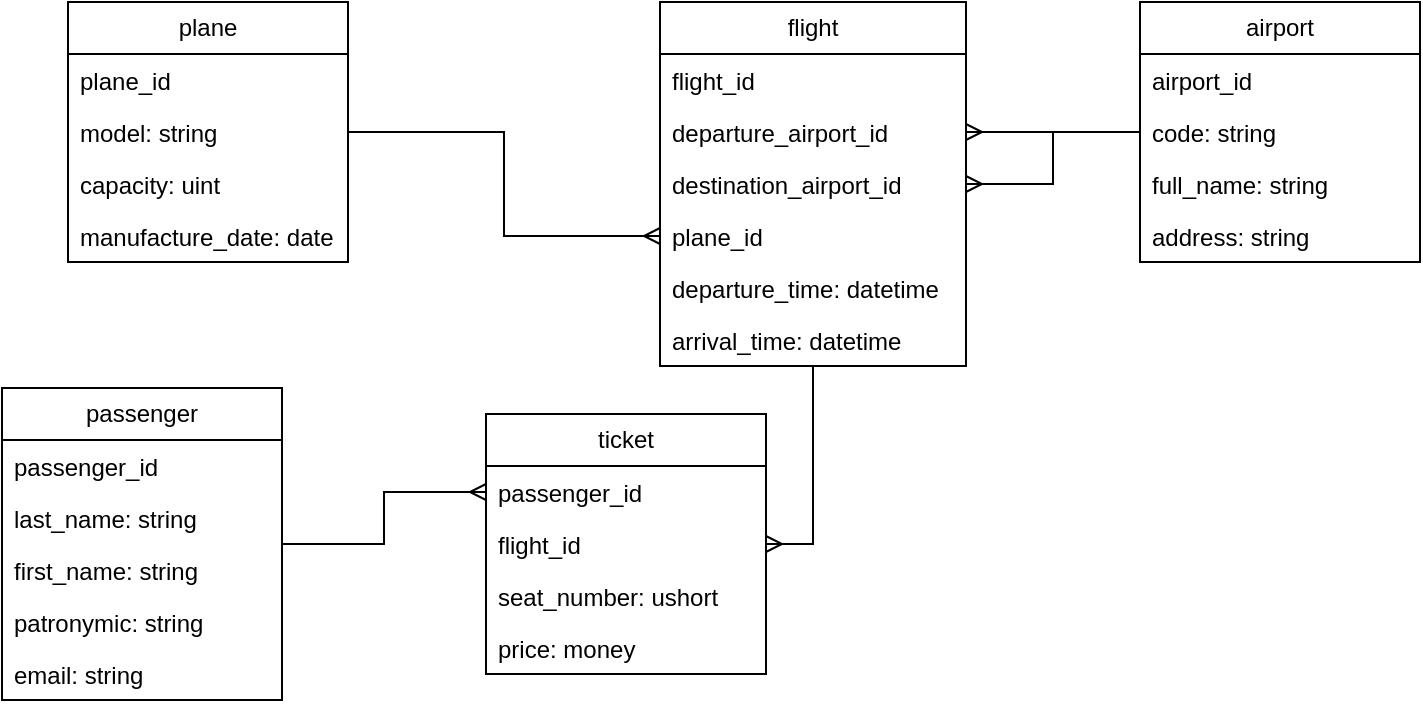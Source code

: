 <mxfile version="26.0.15" pages="2">
  <diagram name="18 Рейсы, пассажиры, билеты." id="yK0NVNLc2TLyVwhtd10k">
    <mxGraphModel dx="989" dy="578" grid="0" gridSize="10" guides="1" tooltips="1" connect="1" arrows="1" fold="1" page="1" pageScale="1" pageWidth="850" pageHeight="1100" math="0" shadow="0">
      <root>
        <mxCell id="0" />
        <mxCell id="1" parent="0" />
        <mxCell id="na4fpiBiEhwc4-zthqAs-7" style="edgeStyle=orthogonalEdgeStyle;rounded=0;orthogonalLoop=1;jettySize=auto;html=1;entryX=1;entryY=0.5;entryDx=0;entryDy=0;endArrow=ERmany;endFill=0;" parent="1" source="c2t3XJkBX653Hs40gRHv-1" target="na4fpiBiEhwc4-zthqAs-5" edge="1">
          <mxGeometry relative="1" as="geometry" />
        </mxCell>
        <mxCell id="c2t3XJkBX653Hs40gRHv-1" value="flight" style="swimlane;fontStyle=0;childLayout=stackLayout;horizontal=1;startSize=26;fillColor=none;horizontalStack=0;resizeParent=1;resizeParentMax=0;resizeLast=0;collapsible=1;marginBottom=0;whiteSpace=wrap;html=1;" parent="1" vertex="1">
          <mxGeometry x="342" y="300" width="153" height="182" as="geometry" />
        </mxCell>
        <mxCell id="c2t3XJkBX653Hs40gRHv-5" value="flight_id" style="text;strokeColor=none;fillColor=none;align=left;verticalAlign=top;spacingLeft=4;spacingRight=4;overflow=hidden;rotatable=0;points=[[0,0.5],[1,0.5]];portConstraint=eastwest;whiteSpace=wrap;html=1;" parent="c2t3XJkBX653Hs40gRHv-1" vertex="1">
          <mxGeometry y="26" width="153" height="26" as="geometry" />
        </mxCell>
        <mxCell id="c2t3XJkBX653Hs40gRHv-2" value="departure_airport_id" style="text;strokeColor=none;fillColor=none;align=left;verticalAlign=top;spacingLeft=4;spacingRight=4;overflow=hidden;rotatable=0;points=[[0,0.5],[1,0.5]];portConstraint=eastwest;whiteSpace=wrap;html=1;" parent="c2t3XJkBX653Hs40gRHv-1" vertex="1">
          <mxGeometry y="52" width="153" height="26" as="geometry" />
        </mxCell>
        <mxCell id="c2t3XJkBX653Hs40gRHv-3" value="destination_airport_id" style="text;strokeColor=none;fillColor=none;align=left;verticalAlign=top;spacingLeft=4;spacingRight=4;overflow=hidden;rotatable=0;points=[[0,0.5],[1,0.5]];portConstraint=eastwest;whiteSpace=wrap;html=1;" parent="c2t3XJkBX653Hs40gRHv-1" vertex="1">
          <mxGeometry y="78" width="153" height="26" as="geometry" />
        </mxCell>
        <mxCell id="c2t3XJkBX653Hs40gRHv-14" value="plane_id" style="text;strokeColor=none;fillColor=none;align=left;verticalAlign=top;spacingLeft=4;spacingRight=4;overflow=hidden;rotatable=0;points=[[0,0.5],[1,0.5]];portConstraint=eastwest;whiteSpace=wrap;html=1;" parent="c2t3XJkBX653Hs40gRHv-1" vertex="1">
          <mxGeometry y="104" width="153" height="26" as="geometry" />
        </mxCell>
        <mxCell id="c2t3XJkBX653Hs40gRHv-4" value="departure_time: datetime" style="text;strokeColor=none;fillColor=none;align=left;verticalAlign=top;spacingLeft=4;spacingRight=4;overflow=hidden;rotatable=0;points=[[0,0.5],[1,0.5]];portConstraint=eastwest;whiteSpace=wrap;html=1;" parent="c2t3XJkBX653Hs40gRHv-1" vertex="1">
          <mxGeometry y="130" width="153" height="26" as="geometry" />
        </mxCell>
        <mxCell id="c2t3XJkBX653Hs40gRHv-13" value="arrival_time: datetime" style="text;strokeColor=none;fillColor=none;align=left;verticalAlign=top;spacingLeft=4;spacingRight=4;overflow=hidden;rotatable=0;points=[[0,0.5],[1,0.5]];portConstraint=eastwest;whiteSpace=wrap;html=1;" parent="c2t3XJkBX653Hs40gRHv-1" vertex="1">
          <mxGeometry y="156" width="153" height="26" as="geometry" />
        </mxCell>
        <mxCell id="c2t3XJkBX653Hs40gRHv-11" style="edgeStyle=orthogonalEdgeStyle;rounded=0;orthogonalLoop=1;jettySize=auto;html=1;endArrow=ERmany;endFill=0;" parent="1" source="c2t3XJkBX653Hs40gRHv-6" target="c2t3XJkBX653Hs40gRHv-2" edge="1">
          <mxGeometry relative="1" as="geometry" />
        </mxCell>
        <mxCell id="c2t3XJkBX653Hs40gRHv-12" style="edgeStyle=orthogonalEdgeStyle;rounded=0;orthogonalLoop=1;jettySize=auto;html=1;endArrow=ERmany;endFill=0;" parent="1" source="c2t3XJkBX653Hs40gRHv-6" target="c2t3XJkBX653Hs40gRHv-3" edge="1">
          <mxGeometry relative="1" as="geometry" />
        </mxCell>
        <mxCell id="c2t3XJkBX653Hs40gRHv-6" value="airport" style="swimlane;fontStyle=0;childLayout=stackLayout;horizontal=1;startSize=26;fillColor=none;horizontalStack=0;resizeParent=1;resizeParentMax=0;resizeLast=0;collapsible=1;marginBottom=0;whiteSpace=wrap;html=1;" parent="1" vertex="1">
          <mxGeometry x="582" y="300" width="140" height="130" as="geometry" />
        </mxCell>
        <mxCell id="c2t3XJkBX653Hs40gRHv-7" value="airport_id" style="text;strokeColor=none;fillColor=none;align=left;verticalAlign=top;spacingLeft=4;spacingRight=4;overflow=hidden;rotatable=0;points=[[0,0.5],[1,0.5]];portConstraint=eastwest;whiteSpace=wrap;html=1;" parent="c2t3XJkBX653Hs40gRHv-6" vertex="1">
          <mxGeometry y="26" width="140" height="26" as="geometry" />
        </mxCell>
        <mxCell id="c2t3XJkBX653Hs40gRHv-8" value="code: string" style="text;strokeColor=none;fillColor=none;align=left;verticalAlign=top;spacingLeft=4;spacingRight=4;overflow=hidden;rotatable=0;points=[[0,0.5],[1,0.5]];portConstraint=eastwest;whiteSpace=wrap;html=1;" parent="c2t3XJkBX653Hs40gRHv-6" vertex="1">
          <mxGeometry y="52" width="140" height="26" as="geometry" />
        </mxCell>
        <mxCell id="c2t3XJkBX653Hs40gRHv-10" value="full_name: string" style="text;strokeColor=none;fillColor=none;align=left;verticalAlign=top;spacingLeft=4;spacingRight=4;overflow=hidden;rotatable=0;points=[[0,0.5],[1,0.5]];portConstraint=eastwest;whiteSpace=wrap;html=1;" parent="c2t3XJkBX653Hs40gRHv-6" vertex="1">
          <mxGeometry y="78" width="140" height="26" as="geometry" />
        </mxCell>
        <mxCell id="c2t3XJkBX653Hs40gRHv-9" value="address: string" style="text;strokeColor=none;fillColor=none;align=left;verticalAlign=top;spacingLeft=4;spacingRight=4;overflow=hidden;rotatable=0;points=[[0,0.5],[1,0.5]];portConstraint=eastwest;whiteSpace=wrap;html=1;" parent="c2t3XJkBX653Hs40gRHv-6" vertex="1">
          <mxGeometry y="104" width="140" height="26" as="geometry" />
        </mxCell>
        <mxCell id="na4fpiBiEhwc4-zthqAs-6" style="edgeStyle=orthogonalEdgeStyle;rounded=0;orthogonalLoop=1;jettySize=auto;html=1;endArrow=ERmany;endFill=0;" parent="1" source="c2t3XJkBX653Hs40gRHv-16" target="na4fpiBiEhwc4-zthqAs-4" edge="1">
          <mxGeometry relative="1" as="geometry" />
        </mxCell>
        <mxCell id="c2t3XJkBX653Hs40gRHv-16" value="passenger" style="swimlane;fontStyle=0;childLayout=stackLayout;horizontal=1;startSize=26;fillColor=none;horizontalStack=0;resizeParent=1;resizeParentMax=0;resizeLast=0;collapsible=1;marginBottom=0;whiteSpace=wrap;html=1;" parent="1" vertex="1">
          <mxGeometry x="13" y="493" width="140" height="156" as="geometry" />
        </mxCell>
        <mxCell id="c2t3XJkBX653Hs40gRHv-17" value="passenger_id" style="text;strokeColor=none;fillColor=none;align=left;verticalAlign=top;spacingLeft=4;spacingRight=4;overflow=hidden;rotatable=0;points=[[0,0.5],[1,0.5]];portConstraint=eastwest;whiteSpace=wrap;html=1;" parent="c2t3XJkBX653Hs40gRHv-16" vertex="1">
          <mxGeometry y="26" width="140" height="26" as="geometry" />
        </mxCell>
        <mxCell id="c2t3XJkBX653Hs40gRHv-18" value="last_name: string" style="text;strokeColor=none;fillColor=none;align=left;verticalAlign=top;spacingLeft=4;spacingRight=4;overflow=hidden;rotatable=0;points=[[0,0.5],[1,0.5]];portConstraint=eastwest;whiteSpace=wrap;html=1;" parent="c2t3XJkBX653Hs40gRHv-16" vertex="1">
          <mxGeometry y="52" width="140" height="26" as="geometry" />
        </mxCell>
        <mxCell id="c2t3XJkBX653Hs40gRHv-19" value="first_name: string" style="text;strokeColor=none;fillColor=none;align=left;verticalAlign=top;spacingLeft=4;spacingRight=4;overflow=hidden;rotatable=0;points=[[0,0.5],[1,0.5]];portConstraint=eastwest;whiteSpace=wrap;html=1;" parent="c2t3XJkBX653Hs40gRHv-16" vertex="1">
          <mxGeometry y="78" width="140" height="26" as="geometry" />
        </mxCell>
        <mxCell id="c2t3XJkBX653Hs40gRHv-20" value="patronymic: string" style="text;strokeColor=none;fillColor=none;align=left;verticalAlign=top;spacingLeft=4;spacingRight=4;overflow=hidden;rotatable=0;points=[[0,0.5],[1,0.5]];portConstraint=eastwest;whiteSpace=wrap;html=1;" parent="c2t3XJkBX653Hs40gRHv-16" vertex="1">
          <mxGeometry y="104" width="140" height="26" as="geometry" />
        </mxCell>
        <mxCell id="na4fpiBiEhwc4-zthqAs-1" value="email: string" style="text;strokeColor=none;fillColor=none;align=left;verticalAlign=top;spacingLeft=4;spacingRight=4;overflow=hidden;rotatable=0;points=[[0,0.5],[1,0.5]];portConstraint=eastwest;whiteSpace=wrap;html=1;" parent="c2t3XJkBX653Hs40gRHv-16" vertex="1">
          <mxGeometry y="130" width="140" height="26" as="geometry" />
        </mxCell>
        <mxCell id="na4fpiBiEhwc4-zthqAs-2" value="ticket" style="swimlane;fontStyle=0;childLayout=stackLayout;horizontal=1;startSize=26;fillColor=none;horizontalStack=0;resizeParent=1;resizeParentMax=0;resizeLast=0;collapsible=1;marginBottom=0;whiteSpace=wrap;html=1;" parent="1" vertex="1">
          <mxGeometry x="255" y="506" width="140" height="130" as="geometry" />
        </mxCell>
        <mxCell id="na4fpiBiEhwc4-zthqAs-4" value="passenger_id" style="text;strokeColor=none;fillColor=none;align=left;verticalAlign=top;spacingLeft=4;spacingRight=4;overflow=hidden;rotatable=0;points=[[0,0.5],[1,0.5]];portConstraint=eastwest;whiteSpace=wrap;html=1;" parent="na4fpiBiEhwc4-zthqAs-2" vertex="1">
          <mxGeometry y="26" width="140" height="26" as="geometry" />
        </mxCell>
        <mxCell id="na4fpiBiEhwc4-zthqAs-5" value="flight_id" style="text;strokeColor=none;fillColor=none;align=left;verticalAlign=top;spacingLeft=4;spacingRight=4;overflow=hidden;rotatable=0;points=[[0,0.5],[1,0.5]];portConstraint=eastwest;whiteSpace=wrap;html=1;" parent="na4fpiBiEhwc4-zthqAs-2" vertex="1">
          <mxGeometry y="52" width="140" height="26" as="geometry" />
        </mxCell>
        <mxCell id="na4fpiBiEhwc4-zthqAs-8" value="seat_number: ushort" style="text;strokeColor=none;fillColor=none;align=left;verticalAlign=top;spacingLeft=4;spacingRight=4;overflow=hidden;rotatable=0;points=[[0,0.5],[1,0.5]];portConstraint=eastwest;whiteSpace=wrap;html=1;" parent="na4fpiBiEhwc4-zthqAs-2" vertex="1">
          <mxGeometry y="78" width="140" height="26" as="geometry" />
        </mxCell>
        <mxCell id="na4fpiBiEhwc4-zthqAs-9" value="price: money" style="text;strokeColor=none;fillColor=none;align=left;verticalAlign=top;spacingLeft=4;spacingRight=4;overflow=hidden;rotatable=0;points=[[0,0.5],[1,0.5]];portConstraint=eastwest;whiteSpace=wrap;html=1;" parent="na4fpiBiEhwc4-zthqAs-2" vertex="1">
          <mxGeometry y="104" width="140" height="26" as="geometry" />
        </mxCell>
        <mxCell id="na4fpiBiEhwc4-zthqAs-15" style="edgeStyle=orthogonalEdgeStyle;rounded=0;orthogonalLoop=1;jettySize=auto;html=1;endArrow=ERmany;endFill=0;" parent="1" source="na4fpiBiEhwc4-zthqAs-10" target="c2t3XJkBX653Hs40gRHv-14" edge="1">
          <mxGeometry relative="1" as="geometry" />
        </mxCell>
        <mxCell id="na4fpiBiEhwc4-zthqAs-10" value="plane" style="swimlane;fontStyle=0;childLayout=stackLayout;horizontal=1;startSize=26;fillColor=none;horizontalStack=0;resizeParent=1;resizeParentMax=0;resizeLast=0;collapsible=1;marginBottom=0;whiteSpace=wrap;html=1;" parent="1" vertex="1">
          <mxGeometry x="46" y="300" width="140" height="130" as="geometry" />
        </mxCell>
        <mxCell id="na4fpiBiEhwc4-zthqAs-11" value="plane_id" style="text;strokeColor=none;fillColor=none;align=left;verticalAlign=top;spacingLeft=4;spacingRight=4;overflow=hidden;rotatable=0;points=[[0,0.5],[1,0.5]];portConstraint=eastwest;whiteSpace=wrap;html=1;" parent="na4fpiBiEhwc4-zthqAs-10" vertex="1">
          <mxGeometry y="26" width="140" height="26" as="geometry" />
        </mxCell>
        <mxCell id="na4fpiBiEhwc4-zthqAs-12" value="model: string" style="text;strokeColor=none;fillColor=none;align=left;verticalAlign=top;spacingLeft=4;spacingRight=4;overflow=hidden;rotatable=0;points=[[0,0.5],[1,0.5]];portConstraint=eastwest;whiteSpace=wrap;html=1;" parent="na4fpiBiEhwc4-zthqAs-10" vertex="1">
          <mxGeometry y="52" width="140" height="26" as="geometry" />
        </mxCell>
        <mxCell id="na4fpiBiEhwc4-zthqAs-13" value="capacity: uint" style="text;strokeColor=none;fillColor=none;align=left;verticalAlign=top;spacingLeft=4;spacingRight=4;overflow=hidden;rotatable=0;points=[[0,0.5],[1,0.5]];portConstraint=eastwest;whiteSpace=wrap;html=1;" parent="na4fpiBiEhwc4-zthqAs-10" vertex="1">
          <mxGeometry y="78" width="140" height="26" as="geometry" />
        </mxCell>
        <mxCell id="na4fpiBiEhwc4-zthqAs-14" value="manufacture_date: date" style="text;strokeColor=none;fillColor=none;align=left;verticalAlign=top;spacingLeft=4;spacingRight=4;overflow=hidden;rotatable=0;points=[[0,0.5],[1,0.5]];portConstraint=eastwest;whiteSpace=wrap;html=1;" parent="na4fpiBiEhwc4-zthqAs-10" vertex="1">
          <mxGeometry y="104" width="140" height="26" as="geometry" />
        </mxCell>
      </root>
    </mxGraphModel>
  </diagram>
  <diagram id="xUOmFhMuwlR06uP4Hd4m" name="19 Сотрудники, выполненные проекты, участие в проектах.">
    <mxGraphModel dx="1195" dy="698" grid="0" gridSize="10" guides="1" tooltips="1" connect="1" arrows="1" fold="1" page="1" pageScale="1" pageWidth="850" pageHeight="1100" math="0" shadow="0">
      <root>
        <mxCell id="0" />
        <mxCell id="1" parent="0" />
        <mxCell id="dr1qFiktN0FDOZ3WTMEJ-28" style="edgeStyle=orthogonalEdgeStyle;rounded=0;orthogonalLoop=1;jettySize=auto;html=1;entryX=0;entryY=0.5;entryDx=0;entryDy=0;endArrow=ERmany;endFill=0;" parent="1" source="1q8UABUzJ2GhwUf-ytY9-1" target="dr1qFiktN0FDOZ3WTMEJ-25" edge="1">
          <mxGeometry relative="1" as="geometry" />
        </mxCell>
        <mxCell id="dr1qFiktN0FDOZ3WTMEJ-44" style="edgeStyle=orthogonalEdgeStyle;rounded=0;orthogonalLoop=1;jettySize=auto;html=1;endArrow=ERmany;endFill=0;" parent="1" source="1q8UABUzJ2GhwUf-ytY9-1" target="dr1qFiktN0FDOZ3WTMEJ-40" edge="1">
          <mxGeometry relative="1" as="geometry" />
        </mxCell>
        <mxCell id="1q8UABUzJ2GhwUf-ytY9-1" value="employee" style="swimlane;fontStyle=0;childLayout=stackLayout;horizontal=1;startSize=26;fillColor=none;horizontalStack=0;resizeParent=1;resizeParentMax=0;resizeLast=0;collapsible=1;marginBottom=0;whiteSpace=wrap;html=1;" parent="1" vertex="1">
          <mxGeometry x="26" y="177" width="140" height="208" as="geometry" />
        </mxCell>
        <mxCell id="1q8UABUzJ2GhwUf-ytY9-12" value="employee_id" style="text;strokeColor=none;fillColor=none;align=left;verticalAlign=top;spacingLeft=4;spacingRight=4;overflow=hidden;rotatable=0;points=[[0,0.5],[1,0.5]];portConstraint=eastwest;whiteSpace=wrap;html=1;" parent="1q8UABUzJ2GhwUf-ytY9-1" vertex="1">
          <mxGeometry y="26" width="140" height="26" as="geometry" />
        </mxCell>
        <mxCell id="1q8UABUzJ2GhwUf-ytY9-2" value="last_name: string" style="text;strokeColor=none;fillColor=none;align=left;verticalAlign=top;spacingLeft=4;spacingRight=4;overflow=hidden;rotatable=0;points=[[0,0.5],[1,0.5]];portConstraint=eastwest;whiteSpace=wrap;html=1;" parent="1q8UABUzJ2GhwUf-ytY9-1" vertex="1">
          <mxGeometry y="52" width="140" height="26" as="geometry" />
        </mxCell>
        <mxCell id="1q8UABUzJ2GhwUf-ytY9-3" value="first_name: string" style="text;strokeColor=none;fillColor=none;align=left;verticalAlign=top;spacingLeft=4;spacingRight=4;overflow=hidden;rotatable=0;points=[[0,0.5],[1,0.5]];portConstraint=eastwest;whiteSpace=wrap;html=1;" parent="1q8UABUzJ2GhwUf-ytY9-1" vertex="1">
          <mxGeometry y="78" width="140" height="26" as="geometry" />
        </mxCell>
        <mxCell id="1q8UABUzJ2GhwUf-ytY9-4" value="patronymic: string" style="text;strokeColor=none;fillColor=none;align=left;verticalAlign=top;spacingLeft=4;spacingRight=4;overflow=hidden;rotatable=0;points=[[0,0.5],[1,0.5]];portConstraint=eastwest;whiteSpace=wrap;html=1;" parent="1q8UABUzJ2GhwUf-ytY9-1" vertex="1">
          <mxGeometry y="104" width="140" height="26" as="geometry" />
        </mxCell>
        <mxCell id="COiwYbmle23UgioqGSwZ-2" value="birth_date: date" style="text;strokeColor=none;fillColor=none;align=left;verticalAlign=top;spacingLeft=4;spacingRight=4;overflow=hidden;rotatable=0;points=[[0,0.5],[1,0.5]];portConstraint=eastwest;whiteSpace=wrap;html=1;" vertex="1" parent="1q8UABUzJ2GhwUf-ytY9-1">
          <mxGeometry y="130" width="140" height="26" as="geometry" />
        </mxCell>
        <mxCell id="1q8UABUzJ2GhwUf-ytY9-5" value="email: string" style="text;strokeColor=none;fillColor=none;align=left;verticalAlign=top;spacingLeft=4;spacingRight=4;overflow=hidden;rotatable=0;points=[[0,0.5],[1,0.5]];portConstraint=eastwest;whiteSpace=wrap;html=1;" parent="1q8UABUzJ2GhwUf-ytY9-1" vertex="1">
          <mxGeometry y="156" width="140" height="26" as="geometry" />
        </mxCell>
        <mxCell id="1q8UABUzJ2GhwUf-ytY9-6" value="phone_number: string" style="text;strokeColor=none;fillColor=none;align=left;verticalAlign=top;spacingLeft=4;spacingRight=4;overflow=hidden;rotatable=0;points=[[0,0.5],[1,0.5]];portConstraint=eastwest;whiteSpace=wrap;html=1;" parent="1q8UABUzJ2GhwUf-ytY9-1" vertex="1">
          <mxGeometry y="182" width="140" height="26" as="geometry" />
        </mxCell>
        <mxCell id="dr1qFiktN0FDOZ3WTMEJ-29" style="edgeStyle=orthogonalEdgeStyle;rounded=0;orthogonalLoop=1;jettySize=auto;html=1;endArrow=ERmany;endFill=0;" parent="1" source="1q8UABUzJ2GhwUf-ytY9-7" target="dr1qFiktN0FDOZ3WTMEJ-27" edge="1">
          <mxGeometry relative="1" as="geometry" />
        </mxCell>
        <mxCell id="1q8UABUzJ2GhwUf-ytY9-7" value="project" style="swimlane;fontStyle=0;childLayout=stackLayout;horizontal=1;startSize=26;fillColor=none;horizontalStack=0;resizeParent=1;resizeParentMax=0;resizeLast=0;collapsible=1;marginBottom=0;whiteSpace=wrap;html=1;" parent="1" vertex="1">
          <mxGeometry x="653" y="243" width="140" height="156" as="geometry" />
        </mxCell>
        <mxCell id="1q8UABUzJ2GhwUf-ytY9-8" value="project_id" style="text;strokeColor=none;fillColor=none;align=left;verticalAlign=top;spacingLeft=4;spacingRight=4;overflow=hidden;rotatable=0;points=[[0,0.5],[1,0.5]];portConstraint=eastwest;whiteSpace=wrap;html=1;" parent="1q8UABUzJ2GhwUf-ytY9-7" vertex="1">
          <mxGeometry y="26" width="140" height="26" as="geometry" />
        </mxCell>
        <mxCell id="1q8UABUzJ2GhwUf-ytY9-9" value="name: string" style="text;strokeColor=none;fillColor=none;align=left;verticalAlign=top;spacingLeft=4;spacingRight=4;overflow=hidden;rotatable=0;points=[[0,0.5],[1,0.5]];portConstraint=eastwest;whiteSpace=wrap;html=1;" parent="1q8UABUzJ2GhwUf-ytY9-7" vertex="1">
          <mxGeometry y="52" width="140" height="26" as="geometry" />
        </mxCell>
        <mxCell id="1q8UABUzJ2GhwUf-ytY9-10" value="description: string" style="text;strokeColor=none;fillColor=none;align=left;verticalAlign=top;spacingLeft=4;spacingRight=4;overflow=hidden;rotatable=0;points=[[0,0.5],[1,0.5]];portConstraint=eastwest;whiteSpace=wrap;html=1;" parent="1q8UABUzJ2GhwUf-ytY9-7" vertex="1">
          <mxGeometry y="78" width="140" height="26" as="geometry" />
        </mxCell>
        <mxCell id="dr1qFiktN0FDOZ3WTMEJ-33" value="start_date: date" style="text;strokeColor=none;fillColor=none;align=left;verticalAlign=top;spacingLeft=4;spacingRight=4;overflow=hidden;rotatable=0;points=[[0,0.5],[1,0.5]];portConstraint=eastwest;whiteSpace=wrap;html=1;" parent="1q8UABUzJ2GhwUf-ytY9-7" vertex="1">
          <mxGeometry y="104" width="140" height="26" as="geometry" />
        </mxCell>
        <mxCell id="dr1qFiktN0FDOZ3WTMEJ-32" value="end_date: date" style="text;strokeColor=none;fillColor=none;align=left;verticalAlign=top;spacingLeft=4;spacingRight=4;overflow=hidden;rotatable=0;points=[[0,0.5],[1,0.5]];portConstraint=eastwest;whiteSpace=wrap;html=1;" parent="1q8UABUzJ2GhwUf-ytY9-7" vertex="1">
          <mxGeometry y="130" width="140" height="26" as="geometry" />
        </mxCell>
        <mxCell id="dr1qFiktN0FDOZ3WTMEJ-30" style="edgeStyle=orthogonalEdgeStyle;rounded=0;orthogonalLoop=1;jettySize=auto;html=1;entryX=1;entryY=0.5;entryDx=0;entryDy=0;endArrow=ERmany;endFill=0;" parent="1" source="dr1qFiktN0FDOZ3WTMEJ-12" target="dr1qFiktN0FDOZ3WTMEJ-26" edge="1">
          <mxGeometry relative="1" as="geometry" />
        </mxCell>
        <mxCell id="dr1qFiktN0FDOZ3WTMEJ-12" value="role" style="swimlane;fontStyle=0;childLayout=stackLayout;horizontal=1;startSize=26;fillColor=none;horizontalStack=0;resizeParent=1;resizeParentMax=0;resizeLast=0;collapsible=1;marginBottom=0;whiteSpace=wrap;html=1;" parent="1" vertex="1">
          <mxGeometry x="653" y="606" width="140" height="130" as="geometry" />
        </mxCell>
        <mxCell id="COiwYbmle23UgioqGSwZ-1" value="role_id" style="text;strokeColor=none;fillColor=none;align=left;verticalAlign=top;spacingLeft=4;spacingRight=4;overflow=hidden;rotatable=0;points=[[0,0.5],[1,0.5]];portConstraint=eastwest;whiteSpace=wrap;html=1;" vertex="1" parent="dr1qFiktN0FDOZ3WTMEJ-12">
          <mxGeometry y="26" width="140" height="26" as="geometry" />
        </mxCell>
        <mxCell id="dr1qFiktN0FDOZ3WTMEJ-13" value="name: string" style="text;strokeColor=none;fillColor=none;align=left;verticalAlign=top;spacingLeft=4;spacingRight=4;overflow=hidden;rotatable=0;points=[[0,0.5],[1,0.5]];portConstraint=eastwest;whiteSpace=wrap;html=1;" parent="dr1qFiktN0FDOZ3WTMEJ-12" vertex="1">
          <mxGeometry y="52" width="140" height="26" as="geometry" />
        </mxCell>
        <mxCell id="dr1qFiktN0FDOZ3WTMEJ-14" value="description: string" style="text;strokeColor=none;fillColor=none;align=left;verticalAlign=top;spacingLeft=4;spacingRight=4;overflow=hidden;rotatable=0;points=[[0,0.5],[1,0.5]];portConstraint=eastwest;whiteSpace=wrap;html=1;" parent="dr1qFiktN0FDOZ3WTMEJ-12" vertex="1">
          <mxGeometry y="78" width="140" height="26" as="geometry" />
        </mxCell>
        <mxCell id="_yADK8yxY_gSWY-MHkwH-7" value="popularity: ubyte" style="text;strokeColor=none;fillColor=none;align=left;verticalAlign=top;spacingLeft=4;spacingRight=4;overflow=hidden;rotatable=0;points=[[0,0.5],[1,0.5]];portConstraint=eastwest;whiteSpace=wrap;html=1;" vertex="1" parent="dr1qFiktN0FDOZ3WTMEJ-12">
          <mxGeometry y="104" width="140" height="26" as="geometry" />
        </mxCell>
        <mxCell id="WVpS-_kKZEjupg0Js78s-3" style="edgeStyle=orthogonalEdgeStyle;rounded=0;orthogonalLoop=1;jettySize=auto;html=1;endArrow=ERmany;endFill=0;" edge="1" parent="1" source="dr1qFiktN0FDOZ3WTMEJ-16" target="_yADK8yxY_gSWY-MHkwH-16">
          <mxGeometry relative="1" as="geometry" />
        </mxCell>
        <mxCell id="dr1qFiktN0FDOZ3WTMEJ-16" value="task" style="swimlane;fontStyle=0;childLayout=stackLayout;horizontal=1;startSize=26;fillColor=none;horizontalStack=0;resizeParent=1;resizeParentMax=0;resizeLast=0;collapsible=1;marginBottom=0;whiteSpace=wrap;html=1;" parent="1" vertex="1">
          <mxGeometry x="460" y="243" width="140" height="130" as="geometry" />
        </mxCell>
        <mxCell id="dr1qFiktN0FDOZ3WTMEJ-38" value="task_id" style="text;strokeColor=none;fillColor=none;align=left;verticalAlign=top;spacingLeft=4;spacingRight=4;overflow=hidden;rotatable=0;points=[[0,0.5],[1,0.5]];portConstraint=eastwest;whiteSpace=wrap;html=1;" parent="dr1qFiktN0FDOZ3WTMEJ-16" vertex="1">
          <mxGeometry y="26" width="140" height="26" as="geometry" />
        </mxCell>
        <mxCell id="dr1qFiktN0FDOZ3WTMEJ-19" value="title: string" style="text;strokeColor=none;fillColor=none;align=left;verticalAlign=top;spacingLeft=4;spacingRight=4;overflow=hidden;rotatable=0;points=[[0,0.5],[1,0.5]];portConstraint=eastwest;whiteSpace=wrap;html=1;" parent="dr1qFiktN0FDOZ3WTMEJ-16" vertex="1">
          <mxGeometry y="52" width="140" height="26" as="geometry" />
        </mxCell>
        <mxCell id="dr1qFiktN0FDOZ3WTMEJ-20" value="description: string" style="text;strokeColor=none;fillColor=none;align=left;verticalAlign=top;spacingLeft=4;spacingRight=4;overflow=hidden;rotatable=0;points=[[0,0.5],[1,0.5]];portConstraint=eastwest;whiteSpace=wrap;html=1;" parent="dr1qFiktN0FDOZ3WTMEJ-16" vertex="1">
          <mxGeometry y="78" width="140" height="26" as="geometry" />
        </mxCell>
        <mxCell id="dr1qFiktN0FDOZ3WTMEJ-21" value="deadline_date: date" style="text;strokeColor=none;fillColor=none;align=left;verticalAlign=top;spacingLeft=4;spacingRight=4;overflow=hidden;rotatable=0;points=[[0,0.5],[1,0.5]];portConstraint=eastwest;whiteSpace=wrap;html=1;" parent="dr1qFiktN0FDOZ3WTMEJ-16" vertex="1">
          <mxGeometry y="104" width="140" height="26" as="geometry" />
        </mxCell>
        <mxCell id="WVpS-_kKZEjupg0Js78s-2" value="" style="edgeStyle=orthogonalEdgeStyle;rounded=0;orthogonalLoop=1;jettySize=auto;html=1;endArrow=ERmany;endFill=0;" edge="1" parent="1" source="dr1qFiktN0FDOZ3WTMEJ-22" target="_yADK8yxY_gSWY-MHkwH-15">
          <mxGeometry relative="1" as="geometry" />
        </mxCell>
        <mxCell id="dr1qFiktN0FDOZ3WTMEJ-22" value="participation" style="swimlane;fontStyle=0;childLayout=stackLayout;horizontal=1;startSize=26;fillColor=none;horizontalStack=0;resizeParent=1;resizeParentMax=0;resizeLast=0;collapsible=1;marginBottom=0;whiteSpace=wrap;html=1;" parent="1" vertex="1">
          <mxGeometry x="198" y="502" width="140" height="130" as="geometry" />
        </mxCell>
        <mxCell id="WVpS-_kKZEjupg0Js78s-1" value="participation_id" style="text;strokeColor=none;fillColor=none;align=left;verticalAlign=top;spacingLeft=4;spacingRight=4;overflow=hidden;rotatable=0;points=[[0,0.5],[1,0.5]];portConstraint=eastwest;whiteSpace=wrap;html=1;" vertex="1" parent="dr1qFiktN0FDOZ3WTMEJ-22">
          <mxGeometry y="26" width="140" height="26" as="geometry" />
        </mxCell>
        <mxCell id="dr1qFiktN0FDOZ3WTMEJ-25" value="employee_id" style="text;strokeColor=none;fillColor=none;align=left;verticalAlign=top;spacingLeft=4;spacingRight=4;overflow=hidden;rotatable=0;points=[[0,0.5],[1,0.5]];portConstraint=eastwest;whiteSpace=wrap;html=1;" parent="dr1qFiktN0FDOZ3WTMEJ-22" vertex="1">
          <mxGeometry y="52" width="140" height="26" as="geometry" />
        </mxCell>
        <mxCell id="dr1qFiktN0FDOZ3WTMEJ-27" value="project_id" style="text;strokeColor=none;fillColor=none;align=left;verticalAlign=top;spacingLeft=4;spacingRight=4;overflow=hidden;rotatable=0;points=[[0,0.5],[1,0.5]];portConstraint=eastwest;whiteSpace=wrap;html=1;" parent="dr1qFiktN0FDOZ3WTMEJ-22" vertex="1">
          <mxGeometry y="78" width="140" height="26" as="geometry" />
        </mxCell>
        <mxCell id="dr1qFiktN0FDOZ3WTMEJ-26" value="role_id" style="text;strokeColor=none;fillColor=none;align=left;verticalAlign=top;spacingLeft=4;spacingRight=4;overflow=hidden;rotatable=0;points=[[0,0.5],[1,0.5]];portConstraint=eastwest;whiteSpace=wrap;html=1;" parent="dr1qFiktN0FDOZ3WTMEJ-22" vertex="1">
          <mxGeometry y="104" width="140" height="26" as="geometry" />
        </mxCell>
        <mxCell id="dr1qFiktN0FDOZ3WTMEJ-34" value="department" style="swimlane;fontStyle=0;childLayout=stackLayout;horizontal=1;startSize=26;fillColor=none;horizontalStack=0;resizeParent=1;resizeParentMax=0;resizeLast=0;collapsible=1;marginBottom=0;whiteSpace=wrap;html=1;" parent="1" vertex="1">
          <mxGeometry x="557" y="53" width="140" height="156" as="geometry" />
        </mxCell>
        <mxCell id="dr1qFiktN0FDOZ3WTMEJ-35" value="department_id" style="text;strokeColor=none;fillColor=none;align=left;verticalAlign=top;spacingLeft=4;spacingRight=4;overflow=hidden;rotatable=0;points=[[0,0.5],[1,0.5]];portConstraint=eastwest;whiteSpace=wrap;html=1;" parent="dr1qFiktN0FDOZ3WTMEJ-34" vertex="1">
          <mxGeometry y="26" width="140" height="26" as="geometry" />
        </mxCell>
        <mxCell id="dr1qFiktN0FDOZ3WTMEJ-36" value="name: string" style="text;strokeColor=none;fillColor=none;align=left;verticalAlign=top;spacingLeft=4;spacingRight=4;overflow=hidden;rotatable=0;points=[[0,0.5],[1,0.5]];portConstraint=eastwest;whiteSpace=wrap;html=1;" parent="dr1qFiktN0FDOZ3WTMEJ-34" vertex="1">
          <mxGeometry y="52" width="140" height="26" as="geometry" />
        </mxCell>
        <mxCell id="_yADK8yxY_gSWY-MHkwH-3" value="address: string" style="text;strokeColor=none;fillColor=none;align=left;verticalAlign=top;spacingLeft=4;spacingRight=4;overflow=hidden;rotatable=0;points=[[0,0.5],[1,0.5]];portConstraint=eastwest;whiteSpace=wrap;html=1;" vertex="1" parent="dr1qFiktN0FDOZ3WTMEJ-34">
          <mxGeometry y="78" width="140" height="26" as="geometry" />
        </mxCell>
        <mxCell id="_yADK8yxY_gSWY-MHkwH-2" value="phone_number: string" style="text;strokeColor=none;fillColor=none;align=left;verticalAlign=top;spacingLeft=4;spacingRight=4;overflow=hidden;rotatable=0;points=[[0,0.5],[1,0.5]];portConstraint=eastwest;whiteSpace=wrap;html=1;" vertex="1" parent="dr1qFiktN0FDOZ3WTMEJ-34">
          <mxGeometry y="104" width="140" height="26" as="geometry" />
        </mxCell>
        <mxCell id="_yADK8yxY_gSWY-MHkwH-1" value="site: string" style="text;strokeColor=none;fillColor=none;align=left;verticalAlign=top;spacingLeft=4;spacingRight=4;overflow=hidden;rotatable=0;points=[[0,0.5],[1,0.5]];portConstraint=eastwest;whiteSpace=wrap;html=1;" vertex="1" parent="dr1qFiktN0FDOZ3WTMEJ-34">
          <mxGeometry y="130" width="140" height="26" as="geometry" />
        </mxCell>
        <mxCell id="dr1qFiktN0FDOZ3WTMEJ-39" value="department_has_employee" style="swimlane;fontStyle=0;childLayout=stackLayout;horizontal=1;startSize=26;fillColor=none;horizontalStack=0;resizeParent=1;resizeParentMax=0;resizeLast=0;collapsible=1;marginBottom=0;whiteSpace=wrap;html=1;" parent="1" vertex="1">
          <mxGeometry x="203" y="53" width="155" height="78" as="geometry" />
        </mxCell>
        <mxCell id="dr1qFiktN0FDOZ3WTMEJ-40" value="employee_id" style="text;strokeColor=none;fillColor=none;align=left;verticalAlign=top;spacingLeft=4;spacingRight=4;overflow=hidden;rotatable=0;points=[[0,0.5],[1,0.5]];portConstraint=eastwest;whiteSpace=wrap;html=1;" parent="dr1qFiktN0FDOZ3WTMEJ-39" vertex="1">
          <mxGeometry y="26" width="155" height="26" as="geometry" />
        </mxCell>
        <mxCell id="dr1qFiktN0FDOZ3WTMEJ-41" value="department_id" style="text;strokeColor=none;fillColor=none;align=left;verticalAlign=top;spacingLeft=4;spacingRight=4;overflow=hidden;rotatable=0;points=[[0,0.5],[1,0.5]];portConstraint=eastwest;whiteSpace=wrap;html=1;" parent="dr1qFiktN0FDOZ3WTMEJ-39" vertex="1">
          <mxGeometry y="52" width="155" height="26" as="geometry" />
        </mxCell>
        <mxCell id="dr1qFiktN0FDOZ3WTMEJ-43" style="edgeStyle=orthogonalEdgeStyle;rounded=0;orthogonalLoop=1;jettySize=auto;html=1;entryX=1;entryY=0.5;entryDx=0;entryDy=0;endArrow=ERmany;endFill=0;" parent="1" source="dr1qFiktN0FDOZ3WTMEJ-35" target="dr1qFiktN0FDOZ3WTMEJ-41" edge="1">
          <mxGeometry relative="1" as="geometry" />
        </mxCell>
        <mxCell id="_yADK8yxY_gSWY-MHkwH-14" value="participation_in_task" style="swimlane;fontStyle=0;childLayout=stackLayout;horizontal=1;startSize=26;fillColor=none;horizontalStack=0;resizeParent=1;resizeParentMax=0;resizeLast=0;collapsible=1;marginBottom=0;whiteSpace=wrap;html=1;" vertex="1" parent="1">
          <mxGeometry x="243" y="243" width="140" height="104" as="geometry" />
        </mxCell>
        <mxCell id="_yADK8yxY_gSWY-MHkwH-15" value="participation_id" style="text;strokeColor=none;fillColor=none;align=left;verticalAlign=top;spacingLeft=4;spacingRight=4;overflow=hidden;rotatable=0;points=[[0,0.5],[1,0.5]];portConstraint=eastwest;whiteSpace=wrap;html=1;" vertex="1" parent="_yADK8yxY_gSWY-MHkwH-14">
          <mxGeometry y="26" width="140" height="26" as="geometry" />
        </mxCell>
        <mxCell id="_yADK8yxY_gSWY-MHkwH-16" value="task_id" style="text;strokeColor=none;fillColor=none;align=left;verticalAlign=top;spacingLeft=4;spacingRight=4;overflow=hidden;rotatable=0;points=[[0,0.5],[1,0.5]];portConstraint=eastwest;whiteSpace=wrap;html=1;" vertex="1" parent="_yADK8yxY_gSWY-MHkwH-14">
          <mxGeometry y="52" width="140" height="26" as="geometry" />
        </mxCell>
        <mxCell id="_yADK8yxY_gSWY-MHkwH-17" value="hours_worked" style="text;strokeColor=none;fillColor=none;align=left;verticalAlign=top;spacingLeft=4;spacingRight=4;overflow=hidden;rotatable=0;points=[[0,0.5],[1,0.5]];portConstraint=eastwest;whiteSpace=wrap;html=1;" vertex="1" parent="_yADK8yxY_gSWY-MHkwH-14">
          <mxGeometry y="78" width="140" height="26" as="geometry" />
        </mxCell>
      </root>
    </mxGraphModel>
  </diagram>
</mxfile>

